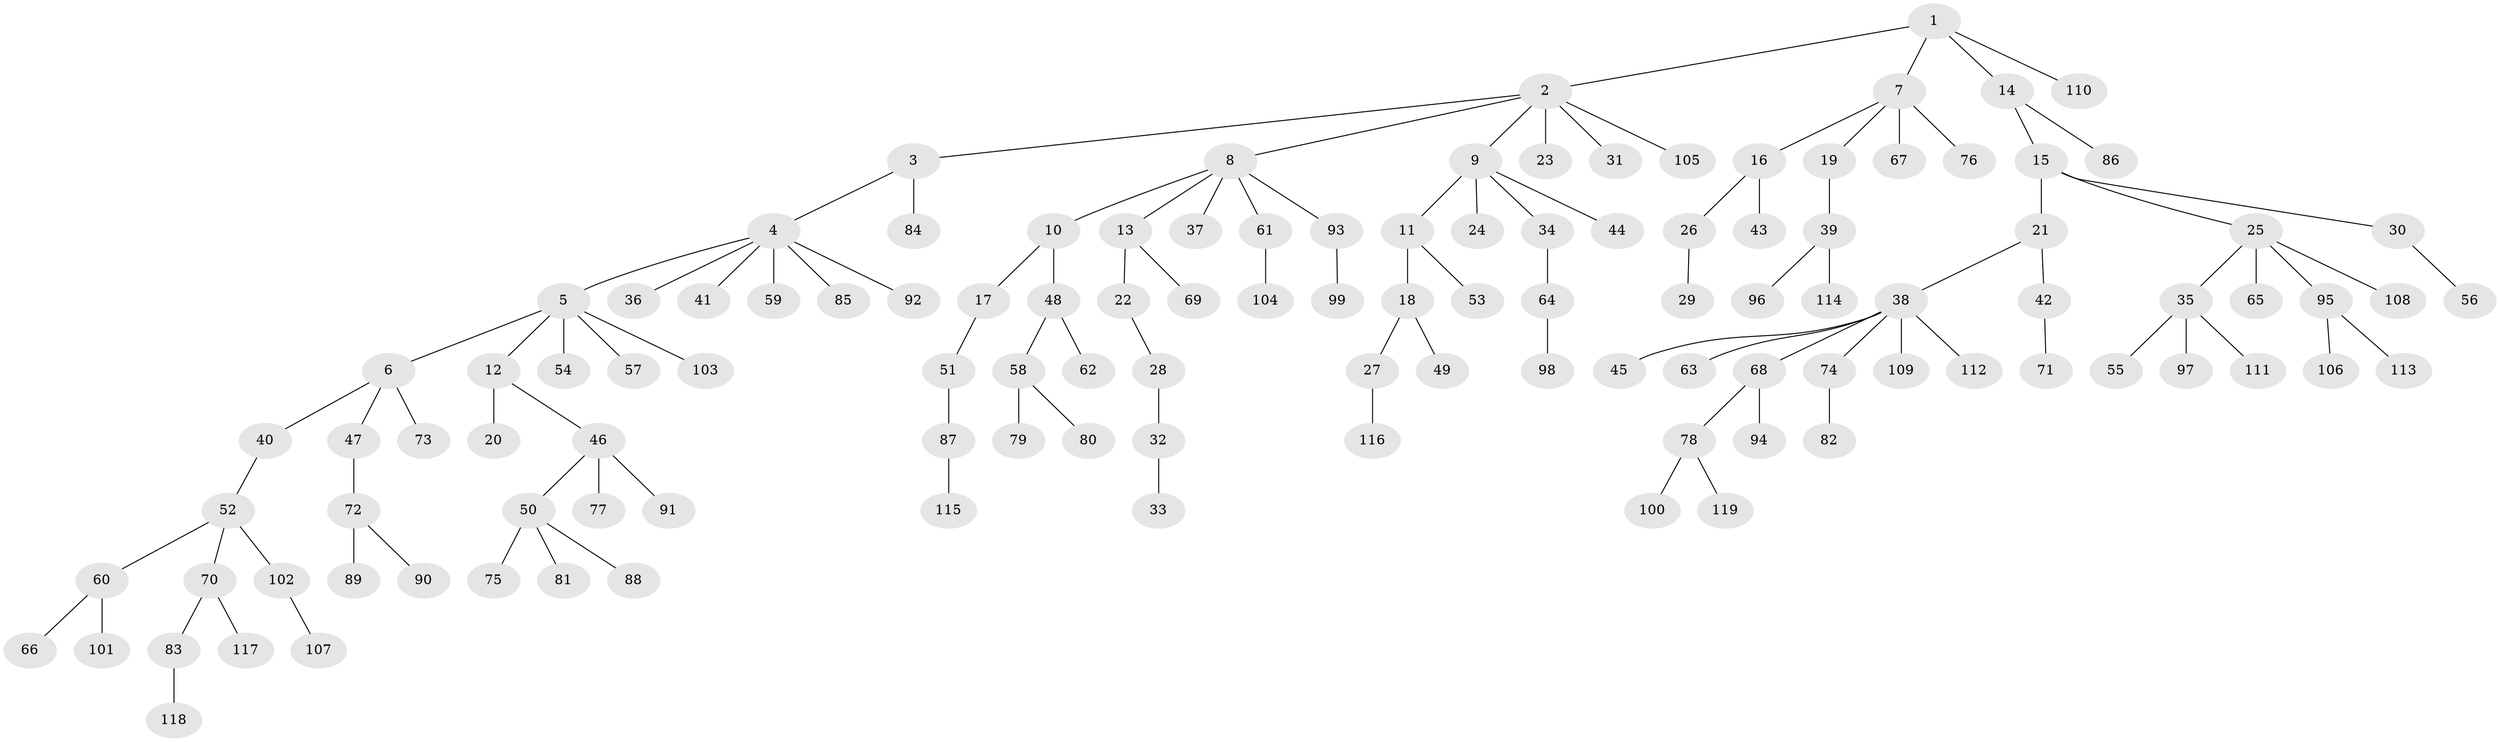 // coarse degree distribution, {3: 0.1875, 4: 0.08333333333333333, 2: 0.3333333333333333, 1: 0.3958333333333333}
// Generated by graph-tools (version 1.1) at 2025/52/03/04/25 22:52:05]
// undirected, 119 vertices, 118 edges
graph export_dot {
  node [color=gray90,style=filled];
  1;
  2;
  3;
  4;
  5;
  6;
  7;
  8;
  9;
  10;
  11;
  12;
  13;
  14;
  15;
  16;
  17;
  18;
  19;
  20;
  21;
  22;
  23;
  24;
  25;
  26;
  27;
  28;
  29;
  30;
  31;
  32;
  33;
  34;
  35;
  36;
  37;
  38;
  39;
  40;
  41;
  42;
  43;
  44;
  45;
  46;
  47;
  48;
  49;
  50;
  51;
  52;
  53;
  54;
  55;
  56;
  57;
  58;
  59;
  60;
  61;
  62;
  63;
  64;
  65;
  66;
  67;
  68;
  69;
  70;
  71;
  72;
  73;
  74;
  75;
  76;
  77;
  78;
  79;
  80;
  81;
  82;
  83;
  84;
  85;
  86;
  87;
  88;
  89;
  90;
  91;
  92;
  93;
  94;
  95;
  96;
  97;
  98;
  99;
  100;
  101;
  102;
  103;
  104;
  105;
  106;
  107;
  108;
  109;
  110;
  111;
  112;
  113;
  114;
  115;
  116;
  117;
  118;
  119;
  1 -- 2;
  1 -- 7;
  1 -- 14;
  1 -- 110;
  2 -- 3;
  2 -- 8;
  2 -- 9;
  2 -- 23;
  2 -- 31;
  2 -- 105;
  3 -- 4;
  3 -- 84;
  4 -- 5;
  4 -- 36;
  4 -- 41;
  4 -- 59;
  4 -- 85;
  4 -- 92;
  5 -- 6;
  5 -- 12;
  5 -- 54;
  5 -- 57;
  5 -- 103;
  6 -- 40;
  6 -- 47;
  6 -- 73;
  7 -- 16;
  7 -- 19;
  7 -- 67;
  7 -- 76;
  8 -- 10;
  8 -- 13;
  8 -- 37;
  8 -- 61;
  8 -- 93;
  9 -- 11;
  9 -- 24;
  9 -- 34;
  9 -- 44;
  10 -- 17;
  10 -- 48;
  11 -- 18;
  11 -- 53;
  12 -- 20;
  12 -- 46;
  13 -- 22;
  13 -- 69;
  14 -- 15;
  14 -- 86;
  15 -- 21;
  15 -- 25;
  15 -- 30;
  16 -- 26;
  16 -- 43;
  17 -- 51;
  18 -- 27;
  18 -- 49;
  19 -- 39;
  21 -- 38;
  21 -- 42;
  22 -- 28;
  25 -- 35;
  25 -- 65;
  25 -- 95;
  25 -- 108;
  26 -- 29;
  27 -- 116;
  28 -- 32;
  30 -- 56;
  32 -- 33;
  34 -- 64;
  35 -- 55;
  35 -- 97;
  35 -- 111;
  38 -- 45;
  38 -- 63;
  38 -- 68;
  38 -- 74;
  38 -- 109;
  38 -- 112;
  39 -- 96;
  39 -- 114;
  40 -- 52;
  42 -- 71;
  46 -- 50;
  46 -- 77;
  46 -- 91;
  47 -- 72;
  48 -- 58;
  48 -- 62;
  50 -- 75;
  50 -- 81;
  50 -- 88;
  51 -- 87;
  52 -- 60;
  52 -- 70;
  52 -- 102;
  58 -- 79;
  58 -- 80;
  60 -- 66;
  60 -- 101;
  61 -- 104;
  64 -- 98;
  68 -- 78;
  68 -- 94;
  70 -- 83;
  70 -- 117;
  72 -- 89;
  72 -- 90;
  74 -- 82;
  78 -- 100;
  78 -- 119;
  83 -- 118;
  87 -- 115;
  93 -- 99;
  95 -- 106;
  95 -- 113;
  102 -- 107;
}
